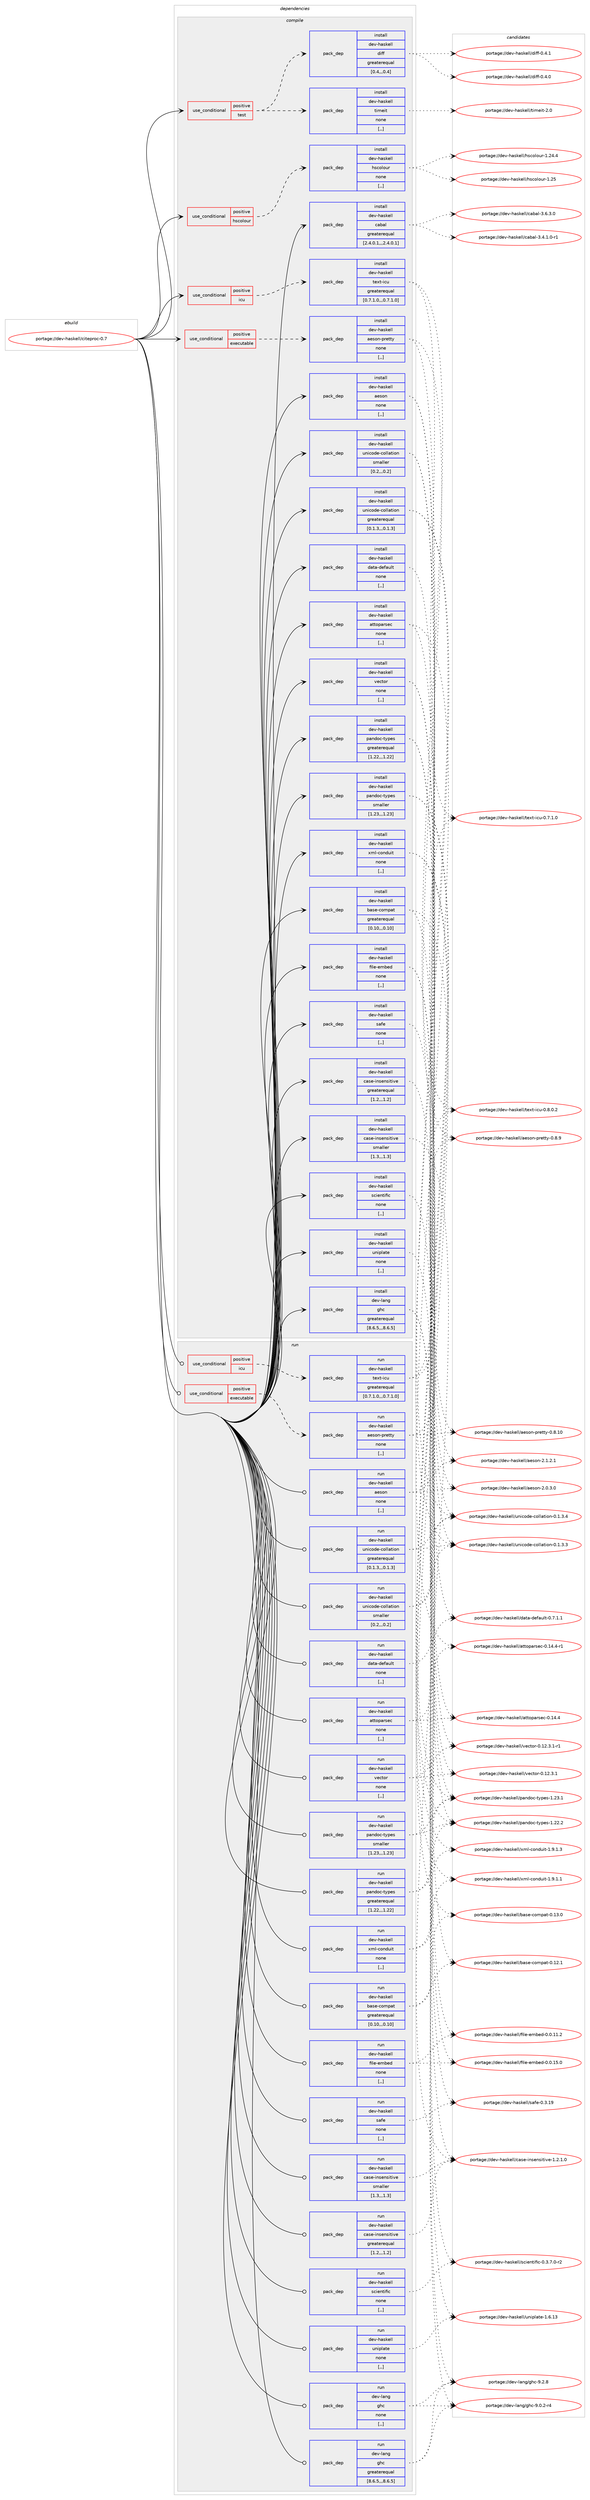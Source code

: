 digraph prolog {

# *************
# Graph options
# *************

newrank=true;
concentrate=true;
compound=true;
graph [rankdir=LR,fontname=Helvetica,fontsize=10,ranksep=1.5];#, ranksep=2.5, nodesep=0.2];
edge  [arrowhead=vee];
node  [fontname=Helvetica,fontsize=10];

# **********
# The ebuild
# **********

subgraph cluster_leftcol {
color=gray;
label=<<i>ebuild</i>>;
id [label="portage://dev-haskell/citeproc-0.7", color=red, width=4, href="../dev-haskell/citeproc-0.7.svg"];
}

# ****************
# The dependencies
# ****************

subgraph cluster_midcol {
color=gray;
label=<<i>dependencies</i>>;
subgraph cluster_compile {
fillcolor="#eeeeee";
style=filled;
label=<<i>compile</i>>;
subgraph cond20201 {
dependency78275 [label=<<TABLE BORDER="0" CELLBORDER="1" CELLSPACING="0" CELLPADDING="4"><TR><TD ROWSPAN="3" CELLPADDING="10">use_conditional</TD></TR><TR><TD>positive</TD></TR><TR><TD>executable</TD></TR></TABLE>>, shape=none, color=red];
subgraph pack57102 {
dependency78276 [label=<<TABLE BORDER="0" CELLBORDER="1" CELLSPACING="0" CELLPADDING="4" WIDTH="220"><TR><TD ROWSPAN="6" CELLPADDING="30">pack_dep</TD></TR><TR><TD WIDTH="110">install</TD></TR><TR><TD>dev-haskell</TD></TR><TR><TD>aeson-pretty</TD></TR><TR><TD>none</TD></TR><TR><TD>[,,]</TD></TR></TABLE>>, shape=none, color=blue];
}
dependency78275:e -> dependency78276:w [weight=20,style="dashed",arrowhead="vee"];
}
id:e -> dependency78275:w [weight=20,style="solid",arrowhead="vee"];
subgraph cond20202 {
dependency78277 [label=<<TABLE BORDER="0" CELLBORDER="1" CELLSPACING="0" CELLPADDING="4"><TR><TD ROWSPAN="3" CELLPADDING="10">use_conditional</TD></TR><TR><TD>positive</TD></TR><TR><TD>hscolour</TD></TR></TABLE>>, shape=none, color=red];
subgraph pack57103 {
dependency78278 [label=<<TABLE BORDER="0" CELLBORDER="1" CELLSPACING="0" CELLPADDING="4" WIDTH="220"><TR><TD ROWSPAN="6" CELLPADDING="30">pack_dep</TD></TR><TR><TD WIDTH="110">install</TD></TR><TR><TD>dev-haskell</TD></TR><TR><TD>hscolour</TD></TR><TR><TD>none</TD></TR><TR><TD>[,,]</TD></TR></TABLE>>, shape=none, color=blue];
}
dependency78277:e -> dependency78278:w [weight=20,style="dashed",arrowhead="vee"];
}
id:e -> dependency78277:w [weight=20,style="solid",arrowhead="vee"];
subgraph cond20203 {
dependency78279 [label=<<TABLE BORDER="0" CELLBORDER="1" CELLSPACING="0" CELLPADDING="4"><TR><TD ROWSPAN="3" CELLPADDING="10">use_conditional</TD></TR><TR><TD>positive</TD></TR><TR><TD>icu</TD></TR></TABLE>>, shape=none, color=red];
subgraph pack57104 {
dependency78280 [label=<<TABLE BORDER="0" CELLBORDER="1" CELLSPACING="0" CELLPADDING="4" WIDTH="220"><TR><TD ROWSPAN="6" CELLPADDING="30">pack_dep</TD></TR><TR><TD WIDTH="110">install</TD></TR><TR><TD>dev-haskell</TD></TR><TR><TD>text-icu</TD></TR><TR><TD>greaterequal</TD></TR><TR><TD>[0.7.1.0,,,0.7.1.0]</TD></TR></TABLE>>, shape=none, color=blue];
}
dependency78279:e -> dependency78280:w [weight=20,style="dashed",arrowhead="vee"];
}
id:e -> dependency78279:w [weight=20,style="solid",arrowhead="vee"];
subgraph cond20204 {
dependency78281 [label=<<TABLE BORDER="0" CELLBORDER="1" CELLSPACING="0" CELLPADDING="4"><TR><TD ROWSPAN="3" CELLPADDING="10">use_conditional</TD></TR><TR><TD>positive</TD></TR><TR><TD>test</TD></TR></TABLE>>, shape=none, color=red];
subgraph pack57105 {
dependency78282 [label=<<TABLE BORDER="0" CELLBORDER="1" CELLSPACING="0" CELLPADDING="4" WIDTH="220"><TR><TD ROWSPAN="6" CELLPADDING="30">pack_dep</TD></TR><TR><TD WIDTH="110">install</TD></TR><TR><TD>dev-haskell</TD></TR><TR><TD>diff</TD></TR><TR><TD>greaterequal</TD></TR><TR><TD>[0.4,,,0.4]</TD></TR></TABLE>>, shape=none, color=blue];
}
dependency78281:e -> dependency78282:w [weight=20,style="dashed",arrowhead="vee"];
subgraph pack57106 {
dependency78283 [label=<<TABLE BORDER="0" CELLBORDER="1" CELLSPACING="0" CELLPADDING="4" WIDTH="220"><TR><TD ROWSPAN="6" CELLPADDING="30">pack_dep</TD></TR><TR><TD WIDTH="110">install</TD></TR><TR><TD>dev-haskell</TD></TR><TR><TD>timeit</TD></TR><TR><TD>none</TD></TR><TR><TD>[,,]</TD></TR></TABLE>>, shape=none, color=blue];
}
dependency78281:e -> dependency78283:w [weight=20,style="dashed",arrowhead="vee"];
}
id:e -> dependency78281:w [weight=20,style="solid",arrowhead="vee"];
subgraph pack57107 {
dependency78284 [label=<<TABLE BORDER="0" CELLBORDER="1" CELLSPACING="0" CELLPADDING="4" WIDTH="220"><TR><TD ROWSPAN="6" CELLPADDING="30">pack_dep</TD></TR><TR><TD WIDTH="110">install</TD></TR><TR><TD>dev-haskell</TD></TR><TR><TD>aeson</TD></TR><TR><TD>none</TD></TR><TR><TD>[,,]</TD></TR></TABLE>>, shape=none, color=blue];
}
id:e -> dependency78284:w [weight=20,style="solid",arrowhead="vee"];
subgraph pack57108 {
dependency78285 [label=<<TABLE BORDER="0" CELLBORDER="1" CELLSPACING="0" CELLPADDING="4" WIDTH="220"><TR><TD ROWSPAN="6" CELLPADDING="30">pack_dep</TD></TR><TR><TD WIDTH="110">install</TD></TR><TR><TD>dev-haskell</TD></TR><TR><TD>attoparsec</TD></TR><TR><TD>none</TD></TR><TR><TD>[,,]</TD></TR></TABLE>>, shape=none, color=blue];
}
id:e -> dependency78285:w [weight=20,style="solid",arrowhead="vee"];
subgraph pack57109 {
dependency78286 [label=<<TABLE BORDER="0" CELLBORDER="1" CELLSPACING="0" CELLPADDING="4" WIDTH="220"><TR><TD ROWSPAN="6" CELLPADDING="30">pack_dep</TD></TR><TR><TD WIDTH="110">install</TD></TR><TR><TD>dev-haskell</TD></TR><TR><TD>base-compat</TD></TR><TR><TD>greaterequal</TD></TR><TR><TD>[0.10,,,0.10]</TD></TR></TABLE>>, shape=none, color=blue];
}
id:e -> dependency78286:w [weight=20,style="solid",arrowhead="vee"];
subgraph pack57110 {
dependency78287 [label=<<TABLE BORDER="0" CELLBORDER="1" CELLSPACING="0" CELLPADDING="4" WIDTH="220"><TR><TD ROWSPAN="6" CELLPADDING="30">pack_dep</TD></TR><TR><TD WIDTH="110">install</TD></TR><TR><TD>dev-haskell</TD></TR><TR><TD>cabal</TD></TR><TR><TD>greaterequal</TD></TR><TR><TD>[2.4.0.1,,,2.4.0.1]</TD></TR></TABLE>>, shape=none, color=blue];
}
id:e -> dependency78287:w [weight=20,style="solid",arrowhead="vee"];
subgraph pack57111 {
dependency78288 [label=<<TABLE BORDER="0" CELLBORDER="1" CELLSPACING="0" CELLPADDING="4" WIDTH="220"><TR><TD ROWSPAN="6" CELLPADDING="30">pack_dep</TD></TR><TR><TD WIDTH="110">install</TD></TR><TR><TD>dev-haskell</TD></TR><TR><TD>case-insensitive</TD></TR><TR><TD>greaterequal</TD></TR><TR><TD>[1.2,,,1.2]</TD></TR></TABLE>>, shape=none, color=blue];
}
id:e -> dependency78288:w [weight=20,style="solid",arrowhead="vee"];
subgraph pack57112 {
dependency78289 [label=<<TABLE BORDER="0" CELLBORDER="1" CELLSPACING="0" CELLPADDING="4" WIDTH="220"><TR><TD ROWSPAN="6" CELLPADDING="30">pack_dep</TD></TR><TR><TD WIDTH="110">install</TD></TR><TR><TD>dev-haskell</TD></TR><TR><TD>case-insensitive</TD></TR><TR><TD>smaller</TD></TR><TR><TD>[1.3,,,1.3]</TD></TR></TABLE>>, shape=none, color=blue];
}
id:e -> dependency78289:w [weight=20,style="solid",arrowhead="vee"];
subgraph pack57113 {
dependency78290 [label=<<TABLE BORDER="0" CELLBORDER="1" CELLSPACING="0" CELLPADDING="4" WIDTH="220"><TR><TD ROWSPAN="6" CELLPADDING="30">pack_dep</TD></TR><TR><TD WIDTH="110">install</TD></TR><TR><TD>dev-haskell</TD></TR><TR><TD>data-default</TD></TR><TR><TD>none</TD></TR><TR><TD>[,,]</TD></TR></TABLE>>, shape=none, color=blue];
}
id:e -> dependency78290:w [weight=20,style="solid",arrowhead="vee"];
subgraph pack57114 {
dependency78291 [label=<<TABLE BORDER="0" CELLBORDER="1" CELLSPACING="0" CELLPADDING="4" WIDTH="220"><TR><TD ROWSPAN="6" CELLPADDING="30">pack_dep</TD></TR><TR><TD WIDTH="110">install</TD></TR><TR><TD>dev-haskell</TD></TR><TR><TD>file-embed</TD></TR><TR><TD>none</TD></TR><TR><TD>[,,]</TD></TR></TABLE>>, shape=none, color=blue];
}
id:e -> dependency78291:w [weight=20,style="solid",arrowhead="vee"];
subgraph pack57115 {
dependency78292 [label=<<TABLE BORDER="0" CELLBORDER="1" CELLSPACING="0" CELLPADDING="4" WIDTH="220"><TR><TD ROWSPAN="6" CELLPADDING="30">pack_dep</TD></TR><TR><TD WIDTH="110">install</TD></TR><TR><TD>dev-haskell</TD></TR><TR><TD>pandoc-types</TD></TR><TR><TD>greaterequal</TD></TR><TR><TD>[1.22,,,1.22]</TD></TR></TABLE>>, shape=none, color=blue];
}
id:e -> dependency78292:w [weight=20,style="solid",arrowhead="vee"];
subgraph pack57116 {
dependency78293 [label=<<TABLE BORDER="0" CELLBORDER="1" CELLSPACING="0" CELLPADDING="4" WIDTH="220"><TR><TD ROWSPAN="6" CELLPADDING="30">pack_dep</TD></TR><TR><TD WIDTH="110">install</TD></TR><TR><TD>dev-haskell</TD></TR><TR><TD>pandoc-types</TD></TR><TR><TD>smaller</TD></TR><TR><TD>[1.23,,,1.23]</TD></TR></TABLE>>, shape=none, color=blue];
}
id:e -> dependency78293:w [weight=20,style="solid",arrowhead="vee"];
subgraph pack57117 {
dependency78294 [label=<<TABLE BORDER="0" CELLBORDER="1" CELLSPACING="0" CELLPADDING="4" WIDTH="220"><TR><TD ROWSPAN="6" CELLPADDING="30">pack_dep</TD></TR><TR><TD WIDTH="110">install</TD></TR><TR><TD>dev-haskell</TD></TR><TR><TD>safe</TD></TR><TR><TD>none</TD></TR><TR><TD>[,,]</TD></TR></TABLE>>, shape=none, color=blue];
}
id:e -> dependency78294:w [weight=20,style="solid",arrowhead="vee"];
subgraph pack57118 {
dependency78295 [label=<<TABLE BORDER="0" CELLBORDER="1" CELLSPACING="0" CELLPADDING="4" WIDTH="220"><TR><TD ROWSPAN="6" CELLPADDING="30">pack_dep</TD></TR><TR><TD WIDTH="110">install</TD></TR><TR><TD>dev-haskell</TD></TR><TR><TD>scientific</TD></TR><TR><TD>none</TD></TR><TR><TD>[,,]</TD></TR></TABLE>>, shape=none, color=blue];
}
id:e -> dependency78295:w [weight=20,style="solid",arrowhead="vee"];
subgraph pack57119 {
dependency78296 [label=<<TABLE BORDER="0" CELLBORDER="1" CELLSPACING="0" CELLPADDING="4" WIDTH="220"><TR><TD ROWSPAN="6" CELLPADDING="30">pack_dep</TD></TR><TR><TD WIDTH="110">install</TD></TR><TR><TD>dev-haskell</TD></TR><TR><TD>unicode-collation</TD></TR><TR><TD>greaterequal</TD></TR><TR><TD>[0.1.3,,,0.1.3]</TD></TR></TABLE>>, shape=none, color=blue];
}
id:e -> dependency78296:w [weight=20,style="solid",arrowhead="vee"];
subgraph pack57120 {
dependency78297 [label=<<TABLE BORDER="0" CELLBORDER="1" CELLSPACING="0" CELLPADDING="4" WIDTH="220"><TR><TD ROWSPAN="6" CELLPADDING="30">pack_dep</TD></TR><TR><TD WIDTH="110">install</TD></TR><TR><TD>dev-haskell</TD></TR><TR><TD>unicode-collation</TD></TR><TR><TD>smaller</TD></TR><TR><TD>[0.2,,,0.2]</TD></TR></TABLE>>, shape=none, color=blue];
}
id:e -> dependency78297:w [weight=20,style="solid",arrowhead="vee"];
subgraph pack57121 {
dependency78298 [label=<<TABLE BORDER="0" CELLBORDER="1" CELLSPACING="0" CELLPADDING="4" WIDTH="220"><TR><TD ROWSPAN="6" CELLPADDING="30">pack_dep</TD></TR><TR><TD WIDTH="110">install</TD></TR><TR><TD>dev-haskell</TD></TR><TR><TD>uniplate</TD></TR><TR><TD>none</TD></TR><TR><TD>[,,]</TD></TR></TABLE>>, shape=none, color=blue];
}
id:e -> dependency78298:w [weight=20,style="solid",arrowhead="vee"];
subgraph pack57122 {
dependency78299 [label=<<TABLE BORDER="0" CELLBORDER="1" CELLSPACING="0" CELLPADDING="4" WIDTH="220"><TR><TD ROWSPAN="6" CELLPADDING="30">pack_dep</TD></TR><TR><TD WIDTH="110">install</TD></TR><TR><TD>dev-haskell</TD></TR><TR><TD>vector</TD></TR><TR><TD>none</TD></TR><TR><TD>[,,]</TD></TR></TABLE>>, shape=none, color=blue];
}
id:e -> dependency78299:w [weight=20,style="solid",arrowhead="vee"];
subgraph pack57123 {
dependency78300 [label=<<TABLE BORDER="0" CELLBORDER="1" CELLSPACING="0" CELLPADDING="4" WIDTH="220"><TR><TD ROWSPAN="6" CELLPADDING="30">pack_dep</TD></TR><TR><TD WIDTH="110">install</TD></TR><TR><TD>dev-haskell</TD></TR><TR><TD>xml-conduit</TD></TR><TR><TD>none</TD></TR><TR><TD>[,,]</TD></TR></TABLE>>, shape=none, color=blue];
}
id:e -> dependency78300:w [weight=20,style="solid",arrowhead="vee"];
subgraph pack57124 {
dependency78301 [label=<<TABLE BORDER="0" CELLBORDER="1" CELLSPACING="0" CELLPADDING="4" WIDTH="220"><TR><TD ROWSPAN="6" CELLPADDING="30">pack_dep</TD></TR><TR><TD WIDTH="110">install</TD></TR><TR><TD>dev-lang</TD></TR><TR><TD>ghc</TD></TR><TR><TD>greaterequal</TD></TR><TR><TD>[8.6.5,,,8.6.5]</TD></TR></TABLE>>, shape=none, color=blue];
}
id:e -> dependency78301:w [weight=20,style="solid",arrowhead="vee"];
}
subgraph cluster_compileandrun {
fillcolor="#eeeeee";
style=filled;
label=<<i>compile and run</i>>;
}
subgraph cluster_run {
fillcolor="#eeeeee";
style=filled;
label=<<i>run</i>>;
subgraph cond20205 {
dependency78302 [label=<<TABLE BORDER="0" CELLBORDER="1" CELLSPACING="0" CELLPADDING="4"><TR><TD ROWSPAN="3" CELLPADDING="10">use_conditional</TD></TR><TR><TD>positive</TD></TR><TR><TD>executable</TD></TR></TABLE>>, shape=none, color=red];
subgraph pack57125 {
dependency78303 [label=<<TABLE BORDER="0" CELLBORDER="1" CELLSPACING="0" CELLPADDING="4" WIDTH="220"><TR><TD ROWSPAN="6" CELLPADDING="30">pack_dep</TD></TR><TR><TD WIDTH="110">run</TD></TR><TR><TD>dev-haskell</TD></TR><TR><TD>aeson-pretty</TD></TR><TR><TD>none</TD></TR><TR><TD>[,,]</TD></TR></TABLE>>, shape=none, color=blue];
}
dependency78302:e -> dependency78303:w [weight=20,style="dashed",arrowhead="vee"];
}
id:e -> dependency78302:w [weight=20,style="solid",arrowhead="odot"];
subgraph cond20206 {
dependency78304 [label=<<TABLE BORDER="0" CELLBORDER="1" CELLSPACING="0" CELLPADDING="4"><TR><TD ROWSPAN="3" CELLPADDING="10">use_conditional</TD></TR><TR><TD>positive</TD></TR><TR><TD>icu</TD></TR></TABLE>>, shape=none, color=red];
subgraph pack57126 {
dependency78305 [label=<<TABLE BORDER="0" CELLBORDER="1" CELLSPACING="0" CELLPADDING="4" WIDTH="220"><TR><TD ROWSPAN="6" CELLPADDING="30">pack_dep</TD></TR><TR><TD WIDTH="110">run</TD></TR><TR><TD>dev-haskell</TD></TR><TR><TD>text-icu</TD></TR><TR><TD>greaterequal</TD></TR><TR><TD>[0.7.1.0,,,0.7.1.0]</TD></TR></TABLE>>, shape=none, color=blue];
}
dependency78304:e -> dependency78305:w [weight=20,style="dashed",arrowhead="vee"];
}
id:e -> dependency78304:w [weight=20,style="solid",arrowhead="odot"];
subgraph pack57127 {
dependency78306 [label=<<TABLE BORDER="0" CELLBORDER="1" CELLSPACING="0" CELLPADDING="4" WIDTH="220"><TR><TD ROWSPAN="6" CELLPADDING="30">pack_dep</TD></TR><TR><TD WIDTH="110">run</TD></TR><TR><TD>dev-haskell</TD></TR><TR><TD>aeson</TD></TR><TR><TD>none</TD></TR><TR><TD>[,,]</TD></TR></TABLE>>, shape=none, color=blue];
}
id:e -> dependency78306:w [weight=20,style="solid",arrowhead="odot"];
subgraph pack57128 {
dependency78307 [label=<<TABLE BORDER="0" CELLBORDER="1" CELLSPACING="0" CELLPADDING="4" WIDTH="220"><TR><TD ROWSPAN="6" CELLPADDING="30">pack_dep</TD></TR><TR><TD WIDTH="110">run</TD></TR><TR><TD>dev-haskell</TD></TR><TR><TD>attoparsec</TD></TR><TR><TD>none</TD></TR><TR><TD>[,,]</TD></TR></TABLE>>, shape=none, color=blue];
}
id:e -> dependency78307:w [weight=20,style="solid",arrowhead="odot"];
subgraph pack57129 {
dependency78308 [label=<<TABLE BORDER="0" CELLBORDER="1" CELLSPACING="0" CELLPADDING="4" WIDTH="220"><TR><TD ROWSPAN="6" CELLPADDING="30">pack_dep</TD></TR><TR><TD WIDTH="110">run</TD></TR><TR><TD>dev-haskell</TD></TR><TR><TD>base-compat</TD></TR><TR><TD>greaterequal</TD></TR><TR><TD>[0.10,,,0.10]</TD></TR></TABLE>>, shape=none, color=blue];
}
id:e -> dependency78308:w [weight=20,style="solid",arrowhead="odot"];
subgraph pack57130 {
dependency78309 [label=<<TABLE BORDER="0" CELLBORDER="1" CELLSPACING="0" CELLPADDING="4" WIDTH="220"><TR><TD ROWSPAN="6" CELLPADDING="30">pack_dep</TD></TR><TR><TD WIDTH="110">run</TD></TR><TR><TD>dev-haskell</TD></TR><TR><TD>case-insensitive</TD></TR><TR><TD>greaterequal</TD></TR><TR><TD>[1.2,,,1.2]</TD></TR></TABLE>>, shape=none, color=blue];
}
id:e -> dependency78309:w [weight=20,style="solid",arrowhead="odot"];
subgraph pack57131 {
dependency78310 [label=<<TABLE BORDER="0" CELLBORDER="1" CELLSPACING="0" CELLPADDING="4" WIDTH="220"><TR><TD ROWSPAN="6" CELLPADDING="30">pack_dep</TD></TR><TR><TD WIDTH="110">run</TD></TR><TR><TD>dev-haskell</TD></TR><TR><TD>case-insensitive</TD></TR><TR><TD>smaller</TD></TR><TR><TD>[1.3,,,1.3]</TD></TR></TABLE>>, shape=none, color=blue];
}
id:e -> dependency78310:w [weight=20,style="solid",arrowhead="odot"];
subgraph pack57132 {
dependency78311 [label=<<TABLE BORDER="0" CELLBORDER="1" CELLSPACING="0" CELLPADDING="4" WIDTH="220"><TR><TD ROWSPAN="6" CELLPADDING="30">pack_dep</TD></TR><TR><TD WIDTH="110">run</TD></TR><TR><TD>dev-haskell</TD></TR><TR><TD>data-default</TD></TR><TR><TD>none</TD></TR><TR><TD>[,,]</TD></TR></TABLE>>, shape=none, color=blue];
}
id:e -> dependency78311:w [weight=20,style="solid",arrowhead="odot"];
subgraph pack57133 {
dependency78312 [label=<<TABLE BORDER="0" CELLBORDER="1" CELLSPACING="0" CELLPADDING="4" WIDTH="220"><TR><TD ROWSPAN="6" CELLPADDING="30">pack_dep</TD></TR><TR><TD WIDTH="110">run</TD></TR><TR><TD>dev-haskell</TD></TR><TR><TD>file-embed</TD></TR><TR><TD>none</TD></TR><TR><TD>[,,]</TD></TR></TABLE>>, shape=none, color=blue];
}
id:e -> dependency78312:w [weight=20,style="solid",arrowhead="odot"];
subgraph pack57134 {
dependency78313 [label=<<TABLE BORDER="0" CELLBORDER="1" CELLSPACING="0" CELLPADDING="4" WIDTH="220"><TR><TD ROWSPAN="6" CELLPADDING="30">pack_dep</TD></TR><TR><TD WIDTH="110">run</TD></TR><TR><TD>dev-haskell</TD></TR><TR><TD>pandoc-types</TD></TR><TR><TD>greaterequal</TD></TR><TR><TD>[1.22,,,1.22]</TD></TR></TABLE>>, shape=none, color=blue];
}
id:e -> dependency78313:w [weight=20,style="solid",arrowhead="odot"];
subgraph pack57135 {
dependency78314 [label=<<TABLE BORDER="0" CELLBORDER="1" CELLSPACING="0" CELLPADDING="4" WIDTH="220"><TR><TD ROWSPAN="6" CELLPADDING="30">pack_dep</TD></TR><TR><TD WIDTH="110">run</TD></TR><TR><TD>dev-haskell</TD></TR><TR><TD>pandoc-types</TD></TR><TR><TD>smaller</TD></TR><TR><TD>[1.23,,,1.23]</TD></TR></TABLE>>, shape=none, color=blue];
}
id:e -> dependency78314:w [weight=20,style="solid",arrowhead="odot"];
subgraph pack57136 {
dependency78315 [label=<<TABLE BORDER="0" CELLBORDER="1" CELLSPACING="0" CELLPADDING="4" WIDTH="220"><TR><TD ROWSPAN="6" CELLPADDING="30">pack_dep</TD></TR><TR><TD WIDTH="110">run</TD></TR><TR><TD>dev-haskell</TD></TR><TR><TD>safe</TD></TR><TR><TD>none</TD></TR><TR><TD>[,,]</TD></TR></TABLE>>, shape=none, color=blue];
}
id:e -> dependency78315:w [weight=20,style="solid",arrowhead="odot"];
subgraph pack57137 {
dependency78316 [label=<<TABLE BORDER="0" CELLBORDER="1" CELLSPACING="0" CELLPADDING="4" WIDTH="220"><TR><TD ROWSPAN="6" CELLPADDING="30">pack_dep</TD></TR><TR><TD WIDTH="110">run</TD></TR><TR><TD>dev-haskell</TD></TR><TR><TD>scientific</TD></TR><TR><TD>none</TD></TR><TR><TD>[,,]</TD></TR></TABLE>>, shape=none, color=blue];
}
id:e -> dependency78316:w [weight=20,style="solid",arrowhead="odot"];
subgraph pack57138 {
dependency78317 [label=<<TABLE BORDER="0" CELLBORDER="1" CELLSPACING="0" CELLPADDING="4" WIDTH="220"><TR><TD ROWSPAN="6" CELLPADDING="30">pack_dep</TD></TR><TR><TD WIDTH="110">run</TD></TR><TR><TD>dev-haskell</TD></TR><TR><TD>unicode-collation</TD></TR><TR><TD>greaterequal</TD></TR><TR><TD>[0.1.3,,,0.1.3]</TD></TR></TABLE>>, shape=none, color=blue];
}
id:e -> dependency78317:w [weight=20,style="solid",arrowhead="odot"];
subgraph pack57139 {
dependency78318 [label=<<TABLE BORDER="0" CELLBORDER="1" CELLSPACING="0" CELLPADDING="4" WIDTH="220"><TR><TD ROWSPAN="6" CELLPADDING="30">pack_dep</TD></TR><TR><TD WIDTH="110">run</TD></TR><TR><TD>dev-haskell</TD></TR><TR><TD>unicode-collation</TD></TR><TR><TD>smaller</TD></TR><TR><TD>[0.2,,,0.2]</TD></TR></TABLE>>, shape=none, color=blue];
}
id:e -> dependency78318:w [weight=20,style="solid",arrowhead="odot"];
subgraph pack57140 {
dependency78319 [label=<<TABLE BORDER="0" CELLBORDER="1" CELLSPACING="0" CELLPADDING="4" WIDTH="220"><TR><TD ROWSPAN="6" CELLPADDING="30">pack_dep</TD></TR><TR><TD WIDTH="110">run</TD></TR><TR><TD>dev-haskell</TD></TR><TR><TD>uniplate</TD></TR><TR><TD>none</TD></TR><TR><TD>[,,]</TD></TR></TABLE>>, shape=none, color=blue];
}
id:e -> dependency78319:w [weight=20,style="solid",arrowhead="odot"];
subgraph pack57141 {
dependency78320 [label=<<TABLE BORDER="0" CELLBORDER="1" CELLSPACING="0" CELLPADDING="4" WIDTH="220"><TR><TD ROWSPAN="6" CELLPADDING="30">pack_dep</TD></TR><TR><TD WIDTH="110">run</TD></TR><TR><TD>dev-haskell</TD></TR><TR><TD>vector</TD></TR><TR><TD>none</TD></TR><TR><TD>[,,]</TD></TR></TABLE>>, shape=none, color=blue];
}
id:e -> dependency78320:w [weight=20,style="solid",arrowhead="odot"];
subgraph pack57142 {
dependency78321 [label=<<TABLE BORDER="0" CELLBORDER="1" CELLSPACING="0" CELLPADDING="4" WIDTH="220"><TR><TD ROWSPAN="6" CELLPADDING="30">pack_dep</TD></TR><TR><TD WIDTH="110">run</TD></TR><TR><TD>dev-haskell</TD></TR><TR><TD>xml-conduit</TD></TR><TR><TD>none</TD></TR><TR><TD>[,,]</TD></TR></TABLE>>, shape=none, color=blue];
}
id:e -> dependency78321:w [weight=20,style="solid",arrowhead="odot"];
subgraph pack57143 {
dependency78322 [label=<<TABLE BORDER="0" CELLBORDER="1" CELLSPACING="0" CELLPADDING="4" WIDTH="220"><TR><TD ROWSPAN="6" CELLPADDING="30">pack_dep</TD></TR><TR><TD WIDTH="110">run</TD></TR><TR><TD>dev-lang</TD></TR><TR><TD>ghc</TD></TR><TR><TD>greaterequal</TD></TR><TR><TD>[8.6.5,,,8.6.5]</TD></TR></TABLE>>, shape=none, color=blue];
}
id:e -> dependency78322:w [weight=20,style="solid",arrowhead="odot"];
subgraph pack57144 {
dependency78323 [label=<<TABLE BORDER="0" CELLBORDER="1" CELLSPACING="0" CELLPADDING="4" WIDTH="220"><TR><TD ROWSPAN="6" CELLPADDING="30">pack_dep</TD></TR><TR><TD WIDTH="110">run</TD></TR><TR><TD>dev-lang</TD></TR><TR><TD>ghc</TD></TR><TR><TD>none</TD></TR><TR><TD>[,,]</TD></TR></TABLE>>, shape=none, color=blue];
}
id:e -> dependency78323:w [weight=20,style="solid",arrowhead="odot"];
}
}

# **************
# The candidates
# **************

subgraph cluster_choices {
rank=same;
color=gray;
label=<<i>candidates</i>>;

subgraph choice57102 {
color=black;
nodesep=1;
choice100101118451049711510710110810847971011151111104511211410111611612145484656464948 [label="portage://dev-haskell/aeson-pretty-0.8.10", color=red, width=4,href="../dev-haskell/aeson-pretty-0.8.10.svg"];
choice1001011184510497115107101108108479710111511111045112114101116116121454846564657 [label="portage://dev-haskell/aeson-pretty-0.8.9", color=red, width=4,href="../dev-haskell/aeson-pretty-0.8.9.svg"];
dependency78276:e -> choice100101118451049711510710110810847971011151111104511211410111611612145484656464948:w [style=dotted,weight="100"];
dependency78276:e -> choice1001011184510497115107101108108479710111511111045112114101116116121454846564657:w [style=dotted,weight="100"];
}
subgraph choice57103 {
color=black;
nodesep=1;
choice100101118451049711510710110810847104115991111081111171144549465053 [label="portage://dev-haskell/hscolour-1.25", color=red, width=4,href="../dev-haskell/hscolour-1.25.svg"];
choice1001011184510497115107101108108471041159911110811111711445494650524652 [label="portage://dev-haskell/hscolour-1.24.4", color=red, width=4,href="../dev-haskell/hscolour-1.24.4.svg"];
dependency78278:e -> choice100101118451049711510710110810847104115991111081111171144549465053:w [style=dotted,weight="100"];
dependency78278:e -> choice1001011184510497115107101108108471041159911110811111711445494650524652:w [style=dotted,weight="100"];
}
subgraph choice57104 {
color=black;
nodesep=1;
choice10010111845104971151071011081084711610112011645105991174548465646484650 [label="portage://dev-haskell/text-icu-0.8.0.2", color=red, width=4,href="../dev-haskell/text-icu-0.8.0.2.svg"];
choice10010111845104971151071011081084711610112011645105991174548465546494648 [label="portage://dev-haskell/text-icu-0.7.1.0", color=red, width=4,href="../dev-haskell/text-icu-0.7.1.0.svg"];
dependency78280:e -> choice10010111845104971151071011081084711610112011645105991174548465646484650:w [style=dotted,weight="100"];
dependency78280:e -> choice10010111845104971151071011081084711610112011645105991174548465546494648:w [style=dotted,weight="100"];
}
subgraph choice57105 {
color=black;
nodesep=1;
choice100101118451049711510710110810847100105102102454846524649 [label="portage://dev-haskell/diff-0.4.1", color=red, width=4,href="../dev-haskell/diff-0.4.1.svg"];
choice100101118451049711510710110810847100105102102454846524648 [label="portage://dev-haskell/diff-0.4.0", color=red, width=4,href="../dev-haskell/diff-0.4.0.svg"];
dependency78282:e -> choice100101118451049711510710110810847100105102102454846524649:w [style=dotted,weight="100"];
dependency78282:e -> choice100101118451049711510710110810847100105102102454846524648:w [style=dotted,weight="100"];
}
subgraph choice57106 {
color=black;
nodesep=1;
choice10010111845104971151071011081084711610510910110511645504648 [label="portage://dev-haskell/timeit-2.0", color=red, width=4,href="../dev-haskell/timeit-2.0.svg"];
dependency78283:e -> choice10010111845104971151071011081084711610510910110511645504648:w [style=dotted,weight="100"];
}
subgraph choice57107 {
color=black;
nodesep=1;
choice100101118451049711510710110810847971011151111104550464946504649 [label="portage://dev-haskell/aeson-2.1.2.1", color=red, width=4,href="../dev-haskell/aeson-2.1.2.1.svg"];
choice100101118451049711510710110810847971011151111104550464846514648 [label="portage://dev-haskell/aeson-2.0.3.0", color=red, width=4,href="../dev-haskell/aeson-2.0.3.0.svg"];
dependency78284:e -> choice100101118451049711510710110810847971011151111104550464946504649:w [style=dotted,weight="100"];
dependency78284:e -> choice100101118451049711510710110810847971011151111104550464846514648:w [style=dotted,weight="100"];
}
subgraph choice57108 {
color=black;
nodesep=1;
choice100101118451049711510710110810847971161161111129711411510199454846495246524511449 [label="portage://dev-haskell/attoparsec-0.14.4-r1", color=red, width=4,href="../dev-haskell/attoparsec-0.14.4-r1.svg"];
choice10010111845104971151071011081084797116116111112971141151019945484649524652 [label="portage://dev-haskell/attoparsec-0.14.4", color=red, width=4,href="../dev-haskell/attoparsec-0.14.4.svg"];
dependency78285:e -> choice100101118451049711510710110810847971161161111129711411510199454846495246524511449:w [style=dotted,weight="100"];
dependency78285:e -> choice10010111845104971151071011081084797116116111112971141151019945484649524652:w [style=dotted,weight="100"];
}
subgraph choice57109 {
color=black;
nodesep=1;
choice100101118451049711510710110810847989711510145991111091129711645484649514648 [label="portage://dev-haskell/base-compat-0.13.0", color=red, width=4,href="../dev-haskell/base-compat-0.13.0.svg"];
choice100101118451049711510710110810847989711510145991111091129711645484649504649 [label="portage://dev-haskell/base-compat-0.12.1", color=red, width=4,href="../dev-haskell/base-compat-0.12.1.svg"];
dependency78286:e -> choice100101118451049711510710110810847989711510145991111091129711645484649514648:w [style=dotted,weight="100"];
dependency78286:e -> choice100101118451049711510710110810847989711510145991111091129711645484649504649:w [style=dotted,weight="100"];
}
subgraph choice57110 {
color=black;
nodesep=1;
choice100101118451049711510710110810847999798971084551465446514648 [label="portage://dev-haskell/cabal-3.6.3.0", color=red, width=4,href="../dev-haskell/cabal-3.6.3.0.svg"];
choice1001011184510497115107101108108479997989710845514652464946484511449 [label="portage://dev-haskell/cabal-3.4.1.0-r1", color=red, width=4,href="../dev-haskell/cabal-3.4.1.0-r1.svg"];
dependency78287:e -> choice100101118451049711510710110810847999798971084551465446514648:w [style=dotted,weight="100"];
dependency78287:e -> choice1001011184510497115107101108108479997989710845514652464946484511449:w [style=dotted,weight="100"];
}
subgraph choice57111 {
color=black;
nodesep=1;
choice1001011184510497115107101108108479997115101451051101151011101151051161051181014549465046494648 [label="portage://dev-haskell/case-insensitive-1.2.1.0", color=red, width=4,href="../dev-haskell/case-insensitive-1.2.1.0.svg"];
dependency78288:e -> choice1001011184510497115107101108108479997115101451051101151011101151051161051181014549465046494648:w [style=dotted,weight="100"];
}
subgraph choice57112 {
color=black;
nodesep=1;
choice1001011184510497115107101108108479997115101451051101151011101151051161051181014549465046494648 [label="portage://dev-haskell/case-insensitive-1.2.1.0", color=red, width=4,href="../dev-haskell/case-insensitive-1.2.1.0.svg"];
dependency78289:e -> choice1001011184510497115107101108108479997115101451051101151011101151051161051181014549465046494648:w [style=dotted,weight="100"];
}
subgraph choice57113 {
color=black;
nodesep=1;
choice100101118451049711510710110810847100971169745100101102971171081164548465546494649 [label="portage://dev-haskell/data-default-0.7.1.1", color=red, width=4,href="../dev-haskell/data-default-0.7.1.1.svg"];
dependency78290:e -> choice100101118451049711510710110810847100971169745100101102971171081164548465546494649:w [style=dotted,weight="100"];
}
subgraph choice57114 {
color=black;
nodesep=1;
choice1001011184510497115107101108108471021051081014510110998101100454846484649534648 [label="portage://dev-haskell/file-embed-0.0.15.0", color=red, width=4,href="../dev-haskell/file-embed-0.0.15.0.svg"];
choice1001011184510497115107101108108471021051081014510110998101100454846484649494650 [label="portage://dev-haskell/file-embed-0.0.11.2", color=red, width=4,href="../dev-haskell/file-embed-0.0.11.2.svg"];
dependency78291:e -> choice1001011184510497115107101108108471021051081014510110998101100454846484649534648:w [style=dotted,weight="100"];
dependency78291:e -> choice1001011184510497115107101108108471021051081014510110998101100454846484649494650:w [style=dotted,weight="100"];
}
subgraph choice57115 {
color=black;
nodesep=1;
choice10010111845104971151071011081084711297110100111994511612111210111545494650514649 [label="portage://dev-haskell/pandoc-types-1.23.1", color=red, width=4,href="../dev-haskell/pandoc-types-1.23.1.svg"];
choice10010111845104971151071011081084711297110100111994511612111210111545494650504650 [label="portage://dev-haskell/pandoc-types-1.22.2", color=red, width=4,href="../dev-haskell/pandoc-types-1.22.2.svg"];
dependency78292:e -> choice10010111845104971151071011081084711297110100111994511612111210111545494650514649:w [style=dotted,weight="100"];
dependency78292:e -> choice10010111845104971151071011081084711297110100111994511612111210111545494650504650:w [style=dotted,weight="100"];
}
subgraph choice57116 {
color=black;
nodesep=1;
choice10010111845104971151071011081084711297110100111994511612111210111545494650514649 [label="portage://dev-haskell/pandoc-types-1.23.1", color=red, width=4,href="../dev-haskell/pandoc-types-1.23.1.svg"];
choice10010111845104971151071011081084711297110100111994511612111210111545494650504650 [label="portage://dev-haskell/pandoc-types-1.22.2", color=red, width=4,href="../dev-haskell/pandoc-types-1.22.2.svg"];
dependency78293:e -> choice10010111845104971151071011081084711297110100111994511612111210111545494650514649:w [style=dotted,weight="100"];
dependency78293:e -> choice10010111845104971151071011081084711297110100111994511612111210111545494650504650:w [style=dotted,weight="100"];
}
subgraph choice57117 {
color=black;
nodesep=1;
choice1001011184510497115107101108108471159710210145484651464957 [label="portage://dev-haskell/safe-0.3.19", color=red, width=4,href="../dev-haskell/safe-0.3.19.svg"];
dependency78294:e -> choice1001011184510497115107101108108471159710210145484651464957:w [style=dotted,weight="100"];
}
subgraph choice57118 {
color=black;
nodesep=1;
choice100101118451049711510710110810847115991051011101161051021059945484651465546484511450 [label="portage://dev-haskell/scientific-0.3.7.0-r2", color=red, width=4,href="../dev-haskell/scientific-0.3.7.0-r2.svg"];
dependency78295:e -> choice100101118451049711510710110810847115991051011101161051021059945484651465546484511450:w [style=dotted,weight="100"];
}
subgraph choice57119 {
color=black;
nodesep=1;
choice100101118451049711510710110810847117110105991111001014599111108108971161051111104548464946514652 [label="portage://dev-haskell/unicode-collation-0.1.3.4", color=red, width=4,href="../dev-haskell/unicode-collation-0.1.3.4.svg"];
choice100101118451049711510710110810847117110105991111001014599111108108971161051111104548464946514651 [label="portage://dev-haskell/unicode-collation-0.1.3.3", color=red, width=4,href="../dev-haskell/unicode-collation-0.1.3.3.svg"];
dependency78296:e -> choice100101118451049711510710110810847117110105991111001014599111108108971161051111104548464946514652:w [style=dotted,weight="100"];
dependency78296:e -> choice100101118451049711510710110810847117110105991111001014599111108108971161051111104548464946514651:w [style=dotted,weight="100"];
}
subgraph choice57120 {
color=black;
nodesep=1;
choice100101118451049711510710110810847117110105991111001014599111108108971161051111104548464946514652 [label="portage://dev-haskell/unicode-collation-0.1.3.4", color=red, width=4,href="../dev-haskell/unicode-collation-0.1.3.4.svg"];
choice100101118451049711510710110810847117110105991111001014599111108108971161051111104548464946514651 [label="portage://dev-haskell/unicode-collation-0.1.3.3", color=red, width=4,href="../dev-haskell/unicode-collation-0.1.3.3.svg"];
dependency78297:e -> choice100101118451049711510710110810847117110105991111001014599111108108971161051111104548464946514652:w [style=dotted,weight="100"];
dependency78297:e -> choice100101118451049711510710110810847117110105991111001014599111108108971161051111104548464946514651:w [style=dotted,weight="100"];
}
subgraph choice57121 {
color=black;
nodesep=1;
choice1001011184510497115107101108108471171101051121089711610145494654464951 [label="portage://dev-haskell/uniplate-1.6.13", color=red, width=4,href="../dev-haskell/uniplate-1.6.13.svg"];
dependency78298:e -> choice1001011184510497115107101108108471171101051121089711610145494654464951:w [style=dotted,weight="100"];
}
subgraph choice57122 {
color=black;
nodesep=1;
choice100101118451049711510710110810847118101991161111144548464950465146494511449 [label="portage://dev-haskell/vector-0.12.3.1-r1", color=red, width=4,href="../dev-haskell/vector-0.12.3.1-r1.svg"];
choice10010111845104971151071011081084711810199116111114454846495046514649 [label="portage://dev-haskell/vector-0.12.3.1", color=red, width=4,href="../dev-haskell/vector-0.12.3.1.svg"];
dependency78299:e -> choice100101118451049711510710110810847118101991161111144548464950465146494511449:w [style=dotted,weight="100"];
dependency78299:e -> choice10010111845104971151071011081084711810199116111114454846495046514649:w [style=dotted,weight="100"];
}
subgraph choice57123 {
color=black;
nodesep=1;
choice10010111845104971151071011081084712010910845991111101001171051164549465746494651 [label="portage://dev-haskell/xml-conduit-1.9.1.3", color=red, width=4,href="../dev-haskell/xml-conduit-1.9.1.3.svg"];
choice10010111845104971151071011081084712010910845991111101001171051164549465746494649 [label="portage://dev-haskell/xml-conduit-1.9.1.1", color=red, width=4,href="../dev-haskell/xml-conduit-1.9.1.1.svg"];
dependency78300:e -> choice10010111845104971151071011081084712010910845991111101001171051164549465746494651:w [style=dotted,weight="100"];
dependency78300:e -> choice10010111845104971151071011081084712010910845991111101001171051164549465746494649:w [style=dotted,weight="100"];
}
subgraph choice57124 {
color=black;
nodesep=1;
choice10010111845108971101034710310499455746504656 [label="portage://dev-lang/ghc-9.2.8", color=red, width=4,href="../dev-lang/ghc-9.2.8.svg"];
choice100101118451089711010347103104994557464846504511452 [label="portage://dev-lang/ghc-9.0.2-r4", color=red, width=4,href="../dev-lang/ghc-9.0.2-r4.svg"];
dependency78301:e -> choice10010111845108971101034710310499455746504656:w [style=dotted,weight="100"];
dependency78301:e -> choice100101118451089711010347103104994557464846504511452:w [style=dotted,weight="100"];
}
subgraph choice57125 {
color=black;
nodesep=1;
choice100101118451049711510710110810847971011151111104511211410111611612145484656464948 [label="portage://dev-haskell/aeson-pretty-0.8.10", color=red, width=4,href="../dev-haskell/aeson-pretty-0.8.10.svg"];
choice1001011184510497115107101108108479710111511111045112114101116116121454846564657 [label="portage://dev-haskell/aeson-pretty-0.8.9", color=red, width=4,href="../dev-haskell/aeson-pretty-0.8.9.svg"];
dependency78303:e -> choice100101118451049711510710110810847971011151111104511211410111611612145484656464948:w [style=dotted,weight="100"];
dependency78303:e -> choice1001011184510497115107101108108479710111511111045112114101116116121454846564657:w [style=dotted,weight="100"];
}
subgraph choice57126 {
color=black;
nodesep=1;
choice10010111845104971151071011081084711610112011645105991174548465646484650 [label="portage://dev-haskell/text-icu-0.8.0.2", color=red, width=4,href="../dev-haskell/text-icu-0.8.0.2.svg"];
choice10010111845104971151071011081084711610112011645105991174548465546494648 [label="portage://dev-haskell/text-icu-0.7.1.0", color=red, width=4,href="../dev-haskell/text-icu-0.7.1.0.svg"];
dependency78305:e -> choice10010111845104971151071011081084711610112011645105991174548465646484650:w [style=dotted,weight="100"];
dependency78305:e -> choice10010111845104971151071011081084711610112011645105991174548465546494648:w [style=dotted,weight="100"];
}
subgraph choice57127 {
color=black;
nodesep=1;
choice100101118451049711510710110810847971011151111104550464946504649 [label="portage://dev-haskell/aeson-2.1.2.1", color=red, width=4,href="../dev-haskell/aeson-2.1.2.1.svg"];
choice100101118451049711510710110810847971011151111104550464846514648 [label="portage://dev-haskell/aeson-2.0.3.0", color=red, width=4,href="../dev-haskell/aeson-2.0.3.0.svg"];
dependency78306:e -> choice100101118451049711510710110810847971011151111104550464946504649:w [style=dotted,weight="100"];
dependency78306:e -> choice100101118451049711510710110810847971011151111104550464846514648:w [style=dotted,weight="100"];
}
subgraph choice57128 {
color=black;
nodesep=1;
choice100101118451049711510710110810847971161161111129711411510199454846495246524511449 [label="portage://dev-haskell/attoparsec-0.14.4-r1", color=red, width=4,href="../dev-haskell/attoparsec-0.14.4-r1.svg"];
choice10010111845104971151071011081084797116116111112971141151019945484649524652 [label="portage://dev-haskell/attoparsec-0.14.4", color=red, width=4,href="../dev-haskell/attoparsec-0.14.4.svg"];
dependency78307:e -> choice100101118451049711510710110810847971161161111129711411510199454846495246524511449:w [style=dotted,weight="100"];
dependency78307:e -> choice10010111845104971151071011081084797116116111112971141151019945484649524652:w [style=dotted,weight="100"];
}
subgraph choice57129 {
color=black;
nodesep=1;
choice100101118451049711510710110810847989711510145991111091129711645484649514648 [label="portage://dev-haskell/base-compat-0.13.0", color=red, width=4,href="../dev-haskell/base-compat-0.13.0.svg"];
choice100101118451049711510710110810847989711510145991111091129711645484649504649 [label="portage://dev-haskell/base-compat-0.12.1", color=red, width=4,href="../dev-haskell/base-compat-0.12.1.svg"];
dependency78308:e -> choice100101118451049711510710110810847989711510145991111091129711645484649514648:w [style=dotted,weight="100"];
dependency78308:e -> choice100101118451049711510710110810847989711510145991111091129711645484649504649:w [style=dotted,weight="100"];
}
subgraph choice57130 {
color=black;
nodesep=1;
choice1001011184510497115107101108108479997115101451051101151011101151051161051181014549465046494648 [label="portage://dev-haskell/case-insensitive-1.2.1.0", color=red, width=4,href="../dev-haskell/case-insensitive-1.2.1.0.svg"];
dependency78309:e -> choice1001011184510497115107101108108479997115101451051101151011101151051161051181014549465046494648:w [style=dotted,weight="100"];
}
subgraph choice57131 {
color=black;
nodesep=1;
choice1001011184510497115107101108108479997115101451051101151011101151051161051181014549465046494648 [label="portage://dev-haskell/case-insensitive-1.2.1.0", color=red, width=4,href="../dev-haskell/case-insensitive-1.2.1.0.svg"];
dependency78310:e -> choice1001011184510497115107101108108479997115101451051101151011101151051161051181014549465046494648:w [style=dotted,weight="100"];
}
subgraph choice57132 {
color=black;
nodesep=1;
choice100101118451049711510710110810847100971169745100101102971171081164548465546494649 [label="portage://dev-haskell/data-default-0.7.1.1", color=red, width=4,href="../dev-haskell/data-default-0.7.1.1.svg"];
dependency78311:e -> choice100101118451049711510710110810847100971169745100101102971171081164548465546494649:w [style=dotted,weight="100"];
}
subgraph choice57133 {
color=black;
nodesep=1;
choice1001011184510497115107101108108471021051081014510110998101100454846484649534648 [label="portage://dev-haskell/file-embed-0.0.15.0", color=red, width=4,href="../dev-haskell/file-embed-0.0.15.0.svg"];
choice1001011184510497115107101108108471021051081014510110998101100454846484649494650 [label="portage://dev-haskell/file-embed-0.0.11.2", color=red, width=4,href="../dev-haskell/file-embed-0.0.11.2.svg"];
dependency78312:e -> choice1001011184510497115107101108108471021051081014510110998101100454846484649534648:w [style=dotted,weight="100"];
dependency78312:e -> choice1001011184510497115107101108108471021051081014510110998101100454846484649494650:w [style=dotted,weight="100"];
}
subgraph choice57134 {
color=black;
nodesep=1;
choice10010111845104971151071011081084711297110100111994511612111210111545494650514649 [label="portage://dev-haskell/pandoc-types-1.23.1", color=red, width=4,href="../dev-haskell/pandoc-types-1.23.1.svg"];
choice10010111845104971151071011081084711297110100111994511612111210111545494650504650 [label="portage://dev-haskell/pandoc-types-1.22.2", color=red, width=4,href="../dev-haskell/pandoc-types-1.22.2.svg"];
dependency78313:e -> choice10010111845104971151071011081084711297110100111994511612111210111545494650514649:w [style=dotted,weight="100"];
dependency78313:e -> choice10010111845104971151071011081084711297110100111994511612111210111545494650504650:w [style=dotted,weight="100"];
}
subgraph choice57135 {
color=black;
nodesep=1;
choice10010111845104971151071011081084711297110100111994511612111210111545494650514649 [label="portage://dev-haskell/pandoc-types-1.23.1", color=red, width=4,href="../dev-haskell/pandoc-types-1.23.1.svg"];
choice10010111845104971151071011081084711297110100111994511612111210111545494650504650 [label="portage://dev-haskell/pandoc-types-1.22.2", color=red, width=4,href="../dev-haskell/pandoc-types-1.22.2.svg"];
dependency78314:e -> choice10010111845104971151071011081084711297110100111994511612111210111545494650514649:w [style=dotted,weight="100"];
dependency78314:e -> choice10010111845104971151071011081084711297110100111994511612111210111545494650504650:w [style=dotted,weight="100"];
}
subgraph choice57136 {
color=black;
nodesep=1;
choice1001011184510497115107101108108471159710210145484651464957 [label="portage://dev-haskell/safe-0.3.19", color=red, width=4,href="../dev-haskell/safe-0.3.19.svg"];
dependency78315:e -> choice1001011184510497115107101108108471159710210145484651464957:w [style=dotted,weight="100"];
}
subgraph choice57137 {
color=black;
nodesep=1;
choice100101118451049711510710110810847115991051011101161051021059945484651465546484511450 [label="portage://dev-haskell/scientific-0.3.7.0-r2", color=red, width=4,href="../dev-haskell/scientific-0.3.7.0-r2.svg"];
dependency78316:e -> choice100101118451049711510710110810847115991051011101161051021059945484651465546484511450:w [style=dotted,weight="100"];
}
subgraph choice57138 {
color=black;
nodesep=1;
choice100101118451049711510710110810847117110105991111001014599111108108971161051111104548464946514652 [label="portage://dev-haskell/unicode-collation-0.1.3.4", color=red, width=4,href="../dev-haskell/unicode-collation-0.1.3.4.svg"];
choice100101118451049711510710110810847117110105991111001014599111108108971161051111104548464946514651 [label="portage://dev-haskell/unicode-collation-0.1.3.3", color=red, width=4,href="../dev-haskell/unicode-collation-0.1.3.3.svg"];
dependency78317:e -> choice100101118451049711510710110810847117110105991111001014599111108108971161051111104548464946514652:w [style=dotted,weight="100"];
dependency78317:e -> choice100101118451049711510710110810847117110105991111001014599111108108971161051111104548464946514651:w [style=dotted,weight="100"];
}
subgraph choice57139 {
color=black;
nodesep=1;
choice100101118451049711510710110810847117110105991111001014599111108108971161051111104548464946514652 [label="portage://dev-haskell/unicode-collation-0.1.3.4", color=red, width=4,href="../dev-haskell/unicode-collation-0.1.3.4.svg"];
choice100101118451049711510710110810847117110105991111001014599111108108971161051111104548464946514651 [label="portage://dev-haskell/unicode-collation-0.1.3.3", color=red, width=4,href="../dev-haskell/unicode-collation-0.1.3.3.svg"];
dependency78318:e -> choice100101118451049711510710110810847117110105991111001014599111108108971161051111104548464946514652:w [style=dotted,weight="100"];
dependency78318:e -> choice100101118451049711510710110810847117110105991111001014599111108108971161051111104548464946514651:w [style=dotted,weight="100"];
}
subgraph choice57140 {
color=black;
nodesep=1;
choice1001011184510497115107101108108471171101051121089711610145494654464951 [label="portage://dev-haskell/uniplate-1.6.13", color=red, width=4,href="../dev-haskell/uniplate-1.6.13.svg"];
dependency78319:e -> choice1001011184510497115107101108108471171101051121089711610145494654464951:w [style=dotted,weight="100"];
}
subgraph choice57141 {
color=black;
nodesep=1;
choice100101118451049711510710110810847118101991161111144548464950465146494511449 [label="portage://dev-haskell/vector-0.12.3.1-r1", color=red, width=4,href="../dev-haskell/vector-0.12.3.1-r1.svg"];
choice10010111845104971151071011081084711810199116111114454846495046514649 [label="portage://dev-haskell/vector-0.12.3.1", color=red, width=4,href="../dev-haskell/vector-0.12.3.1.svg"];
dependency78320:e -> choice100101118451049711510710110810847118101991161111144548464950465146494511449:w [style=dotted,weight="100"];
dependency78320:e -> choice10010111845104971151071011081084711810199116111114454846495046514649:w [style=dotted,weight="100"];
}
subgraph choice57142 {
color=black;
nodesep=1;
choice10010111845104971151071011081084712010910845991111101001171051164549465746494651 [label="portage://dev-haskell/xml-conduit-1.9.1.3", color=red, width=4,href="../dev-haskell/xml-conduit-1.9.1.3.svg"];
choice10010111845104971151071011081084712010910845991111101001171051164549465746494649 [label="portage://dev-haskell/xml-conduit-1.9.1.1", color=red, width=4,href="../dev-haskell/xml-conduit-1.9.1.1.svg"];
dependency78321:e -> choice10010111845104971151071011081084712010910845991111101001171051164549465746494651:w [style=dotted,weight="100"];
dependency78321:e -> choice10010111845104971151071011081084712010910845991111101001171051164549465746494649:w [style=dotted,weight="100"];
}
subgraph choice57143 {
color=black;
nodesep=1;
choice10010111845108971101034710310499455746504656 [label="portage://dev-lang/ghc-9.2.8", color=red, width=4,href="../dev-lang/ghc-9.2.8.svg"];
choice100101118451089711010347103104994557464846504511452 [label="portage://dev-lang/ghc-9.0.2-r4", color=red, width=4,href="../dev-lang/ghc-9.0.2-r4.svg"];
dependency78322:e -> choice10010111845108971101034710310499455746504656:w [style=dotted,weight="100"];
dependency78322:e -> choice100101118451089711010347103104994557464846504511452:w [style=dotted,weight="100"];
}
subgraph choice57144 {
color=black;
nodesep=1;
choice10010111845108971101034710310499455746504656 [label="portage://dev-lang/ghc-9.2.8", color=red, width=4,href="../dev-lang/ghc-9.2.8.svg"];
choice100101118451089711010347103104994557464846504511452 [label="portage://dev-lang/ghc-9.0.2-r4", color=red, width=4,href="../dev-lang/ghc-9.0.2-r4.svg"];
dependency78323:e -> choice10010111845108971101034710310499455746504656:w [style=dotted,weight="100"];
dependency78323:e -> choice100101118451089711010347103104994557464846504511452:w [style=dotted,weight="100"];
}
}

}
